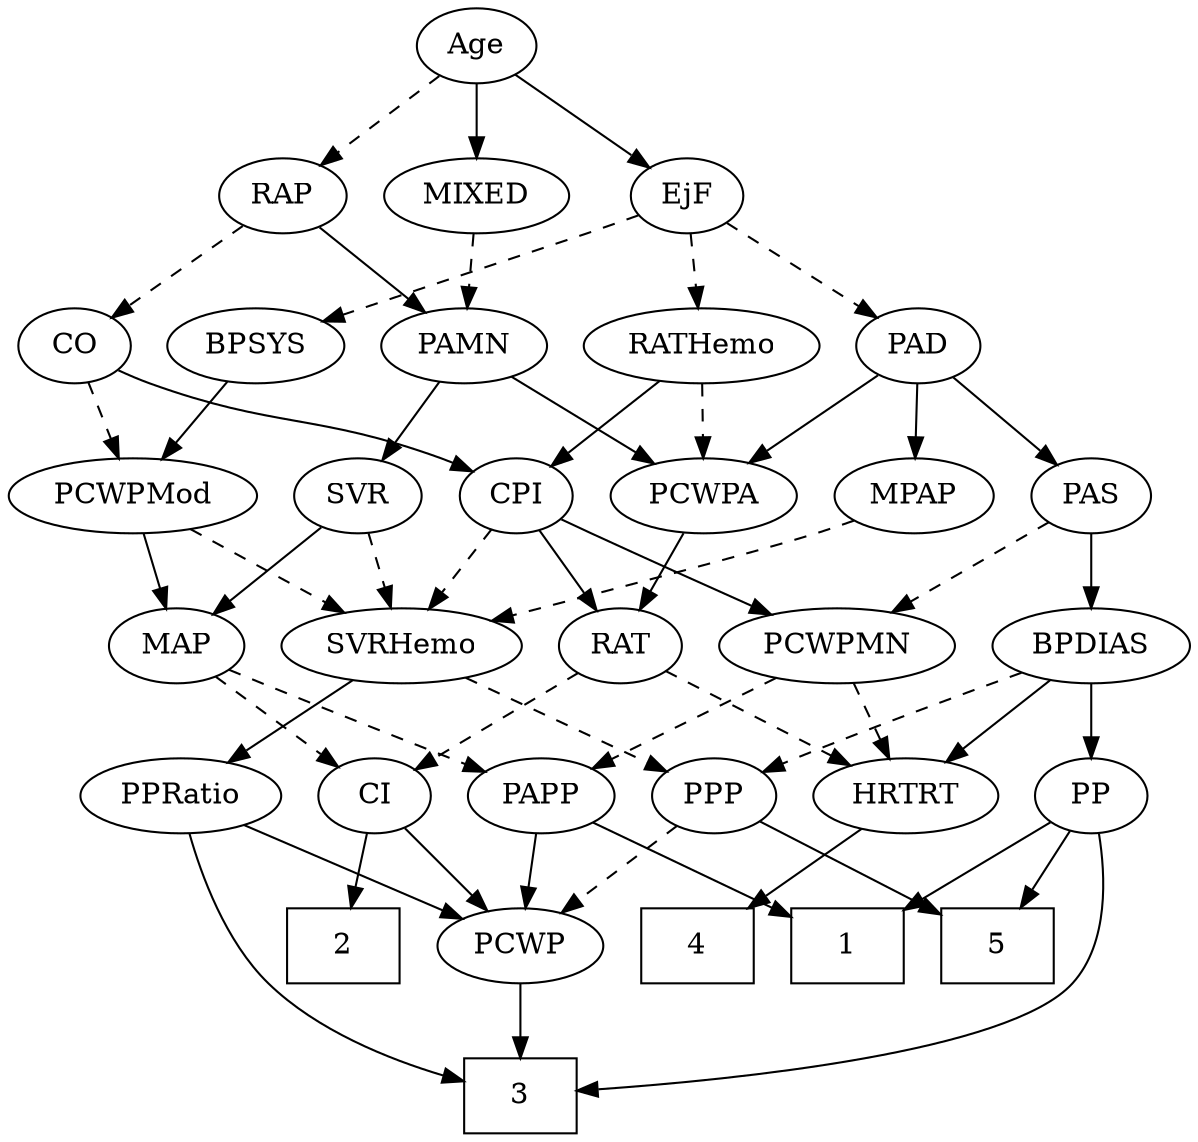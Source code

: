strict digraph {
	graph [bb="0,0,527.24,540"];
	node [label="\N"];
	1	[height=0.5,
		pos="383,90",
		shape=box,
		width=0.75];
	2	[height=0.5,
		pos="151,90",
		shape=box,
		width=0.75];
	3	[height=0.5,
		pos="231,18",
		shape=box,
		width=0.75];
	4	[height=0.5,
		pos="311,90",
		shape=box,
		width=0.75];
	5	[height=0.5,
		pos="455,90",
		shape=box,
		width=0.75];
	Age	[height=0.5,
		pos="211,522",
		width=0.75];
	EjF	[height=0.5,
		pos="305,450",
		width=0.75];
	Age -> EjF	[pos="e,287.71,463.87 228.68,507.83 242.95,497.21 263.22,482.11 279.28,470.15",
		style=solid];
	RAP	[height=0.5,
		pos="125,450",
		width=0.77632];
	Age -> RAP	[pos="e,141.82,464.69 194.41,507.5 181.77,497.21 164.14,482.86 149.81,471.2",
		style=dashed];
	MIXED	[height=0.5,
		pos="211,450",
		width=1.1193];
	Age -> MIXED	[pos="e,211,468.1 211,503.7 211,495.98 211,486.71 211,478.11",
		style=solid];
	BPSYS	[height=0.5,
		pos="114,378",
		width=1.0471];
	EjF -> BPSYS	[pos="e,143.26,389.6 282.12,440.29 275.04,437.61 267.2,434.67 260,432 249.6,428.15 192.32,407.38 152.67,393.01",
		style=dashed];
	PAD	[height=0.5,
		pos="406,378",
		width=0.79437];
	EjF -> PAD	[pos="e,387.41,391.88 323.05,436.49 338.66,425.67 361.43,409.89 379.16,397.6",
		style=dashed];
	RATHemo	[height=0.5,
		pos="310,378",
		width=1.3721];
	EjF -> RATHemo	[pos="e,308.77,396.1 306.23,431.7 306.78,423.98 307.44,414.71 308.06,406.11",
		style=dashed];
	CO	[height=0.5,
		pos="30.995,378",
		width=0.75];
	RAP -> CO	[pos="e,48.279,391.87 107.31,435.83 93.045,425.21 72.772,410.11 56.707,398.15",
		style=dashed];
	PAMN	[height=0.5,
		pos="206,378",
		width=1.011];
	RAP -> PAMN	[pos="e,188.62,394.01 141,435.17 152.38,425.34 167.89,411.93 180.9,400.69",
		style=solid];
	MIXED -> PAMN	[pos="e,207.22,396.1 209.76,431.7 209.21,423.98 208.55,414.71 207.93,406.11",
		style=dashed];
	MPAP	[height=0.5,
		pos="405,306",
		width=0.97491];
	SVRHemo	[height=0.5,
		pos="185,234",
		width=1.3902];
	MPAP -> SVRHemo	[pos="e,222.55,245.94 378.12,294.24 372.49,292.1 366.57,289.91 361,288 337.19,279.83 275.92,261.61 232.38,248.83",
		style=dashed];
	PCWPMod	[height=0.5,
		pos="51.995,306",
		width=1.4443];
	BPSYS -> PCWPMod	[pos="e,66.439,323.31 99.927,361.12 92.033,352.2 82.027,340.91 73.201,330.94",
		style=solid];
	PAD -> MPAP	[pos="e,405.24,324.1 405.75,359.7 405.64,351.98 405.51,342.71 405.38,334.11",
		style=solid];
	PAS	[height=0.5,
		pos="485,306",
		width=0.75];
	PAD -> PAS	[pos="e,469.3,320.91 421.98,362.83 433.41,352.71 448.96,338.93 461.75,327.59",
		style=solid];
	PCWPA	[height=0.5,
		pos="310,306",
		width=1.1555];
	PAD -> PCWPA	[pos="e,330.3,321.8 387.94,363.83 374.1,353.74 354.73,339.62 338.76,327.98",
		style=solid];
	CPI	[height=0.5,
		pos="223,306",
		width=0.75];
	CO -> CPI	[pos="e,201.9,317.6 52.087,366.4 56.926,364.14 62.091,361.88 66.995,360 118.98,340.06 135.01,343.94 187,324 188.83,323.29 190.71,322.54 \
192.59,321.74",
		style=solid];
	CO -> PCWPMod	[pos="e,46.813,324.28 36.079,360.05 38.417,352.26 41.249,342.82 43.872,334.08",
		style=dashed];
	PCWPMN	[height=0.5,
		pos="375,234",
		width=1.3902];
	PAS -> PCWPMN	[pos="e,398.53,249.97 465.83,292.81 449.68,282.53 426.22,267.6 407.19,255.49",
		style=dashed];
	BPDIAS	[height=0.5,
		pos="485,234",
		width=1.1735];
	PAS -> BPDIAS	[pos="e,485,252.1 485,287.7 485,279.98 485,270.71 485,262.11",
		style=solid];
	SVR	[height=0.5,
		pos="150,306",
		width=0.77632];
	PAMN -> SVR	[pos="e,162.27,322.34 193.29,361.12 186.03,352.04 176.79,340.49 168.71,330.39",
		style=solid];
	PAMN -> PCWPA	[pos="e,288.26,321.63 227.04,362.83 242.2,352.63 262.89,338.71 279.81,327.32",
		style=solid];
	RATHemo -> CPI	[pos="e,239.73,320.47 290.25,361.12 277.63,350.96 261.16,337.71 247.68,326.86",
		style=solid];
	RATHemo -> PCWPA	[pos="e,310,324.1 310,359.7 310,351.98 310,342.71 310,334.11",
		style=dashed];
	RAT	[height=0.5,
		pos="280,234",
		width=0.75827];
	CPI -> RAT	[pos="e,267.65,250.16 235.36,289.81 242.91,280.55 252.7,268.52 261.19,258.09",
		style=solid];
	CPI -> PCWPMN	[pos="e,344.9,248.62 244.29,294.89 249.12,292.61 254.23,290.21 259,288 284.47,276.16 313.19,263.04 335.68,252.82",
		style=solid];
	CPI -> SVRHemo	[pos="e,194.29,252.12 214.18,288.76 209.71,280.53 204.17,270.32 199.12,261.02",
		style=dashed];
	CI	[height=0.5,
		pos="161,162",
		width=0.75];
	RAT -> CI	[pos="e,180.68,174.58 260.34,221.44 241.05,210.09 211.41,192.66 189.53,179.78",
		style=dashed];
	HRTRT	[height=0.5,
		pos="400,162",
		width=1.1013];
	RAT -> HRTRT	[pos="e,376.44,176.74 299.81,221.44 318.22,210.7 345.96,194.52 367.59,181.9",
		style=dashed];
	SVR -> SVRHemo	[pos="e,176.43,252.12 158.11,288.76 162.19,280.61 167.23,270.53 171.84,261.31",
		style=dashed];
	MAP	[height=0.5,
		pos="85.995,234",
		width=0.84854];
	SVR -> MAP	[pos="e,99.991,250.31 136.42,290.15 127.88,280.82 116.69,268.57 107.02,258",
		style=solid];
	PCWPMod -> SVRHemo	[pos="e,157.8,249.32 79.231,290.67 99.313,280.1 126.84,265.61 148.78,254.06",
		style=dashed];
	PCWPMod -> MAP	[pos="e,77.841,251.79 60.226,288.05 64.193,279.89 69.038,269.91 73.452,260.82",
		style=solid];
	PCWPA -> RAT	[pos="e,287.19,251.79 302.73,288.05 299.27,279.97 295.05,270.12 291.19,261.11",
		style=solid];
	PAPP	[height=0.5,
		pos="238,162",
		width=0.88464];
	PCWPMN -> PAPP	[pos="e,261.13,174.82 347.27,218.83 325.01,207.46 293.7,191.46 270.31,179.51",
		style=dashed];
	PCWPMN -> HRTRT	[pos="e,393.83,180.28 381.05,216.05 383.86,208.18 387.28,198.62 390.43,189.79",
		style=dashed];
	PPP	[height=0.5,
		pos="315,162",
		width=0.75];
	SVRHemo -> PPP	[pos="e,294.39,174.1 211.62,218.67 233.07,207.12 263.2,190.89 285.41,178.93",
		style=dashed];
	PPRatio	[height=0.5,
		pos="75.995,162",
		width=1.1013];
	SVRHemo -> PPRatio	[pos="e,97.856,177.04 161.61,217.98 145.52,207.65 124,193.83 106.55,182.63",
		style=solid];
	PP	[height=0.5,
		pos="485,162",
		width=0.75];
	BPDIAS -> PP	[pos="e,485,180.1 485,215.7 485,207.98 485,198.71 485,190.11",
		style=solid];
	BPDIAS -> PPP	[pos="e,336.21,173.3 454.43,221.56 427.12,211.18 386.12,195.22 351,180 349.19,179.22 347.34,178.4 345.47,177.56",
		style=dashed];
	BPDIAS -> HRTRT	[pos="e,418.22,178.01 466.13,217.46 454.42,207.82 439.19,195.28 426.3,184.66",
		style=solid];
	MAP -> CI	[pos="e,145.99,177.01 101.54,218.5 112.24,208.51 126.62,195.09 138.56,183.94",
		style=dashed];
	MAP -> PAPP	[pos="e,214.05,174.03 109.41,222.22 134.93,210.47 175.94,191.58 204.78,178.3",
		style=dashed];
	PP -> 1	[pos="e,407.97,108.14 466.76,148.49 452.8,138.91 433.17,125.43 416.42,113.94",
		style=solid];
	PP -> 3	[pos="e,258.24,20.35 492.21,144.52 499.54,124.95 507.65,92.391 491,72 463.32,38.117 333.6,25.338 268.48,20.998",
		style=solid];
	PP -> 5	[pos="e,462.47,108.45 477.89,144.41 474.48,136.45 470.3,126.72 466.46,117.76",
		style=solid];
	PPP -> 5	[pos="e,427.63,104.68 335.95,150.52 357.69,139.65 392.12,122.44 418.37,109.31",
		style=solid];
	PCWP	[height=0.5,
		pos="231,90",
		width=0.97491];
	PPP -> PCWP	[pos="e,248.59,105.66 298.8,147.5 286.76,137.47 270.11,123.6 256.32,112.11",
		style=dashed];
	PPRatio -> 3	[pos="e,203.8,25.395 79.604,143.84 84.53,124.21 95.112,92.196 115,72 136.57,50.09 168.87,36.355 193.91,28.373",
		style=solid];
	PPRatio -> PCWP	[pos="e,205.59,102.47 102.99,148.81 128.83,137.14 167.93,119.48 196.12,106.75",
		style=solid];
	PCWP -> 3	[pos="e,231,36.104 231,71.697 231,63.983 231,54.712 231,46.112",
		style=solid];
	CI -> 2	[pos="e,153.46,108.28 158.57,144.05 157.47,136.35 156.14,127.03 154.9,118.36",
		style=solid];
	CI -> PCWP	[pos="e,215.54,106.46 175.5,146.5 185,137 197.61,124.38 208.41,113.58",
		style=solid];
	PAPP -> 1	[pos="e,355.93,104.07 261.61,149.6 284.73,138.44 320.25,121.29 346.91,108.42",
		style=solid];
	PAPP -> PCWP	[pos="e,232.71,108.1 236.27,143.7 235.49,135.98 234.57,126.71 233.71,118.11",
		style=solid];
	HRTRT -> 4	[pos="e,332.66,108.04 381.12,146.15 369.37,136.92 354.01,124.83 340.66,114.33",
		style=solid];
}
